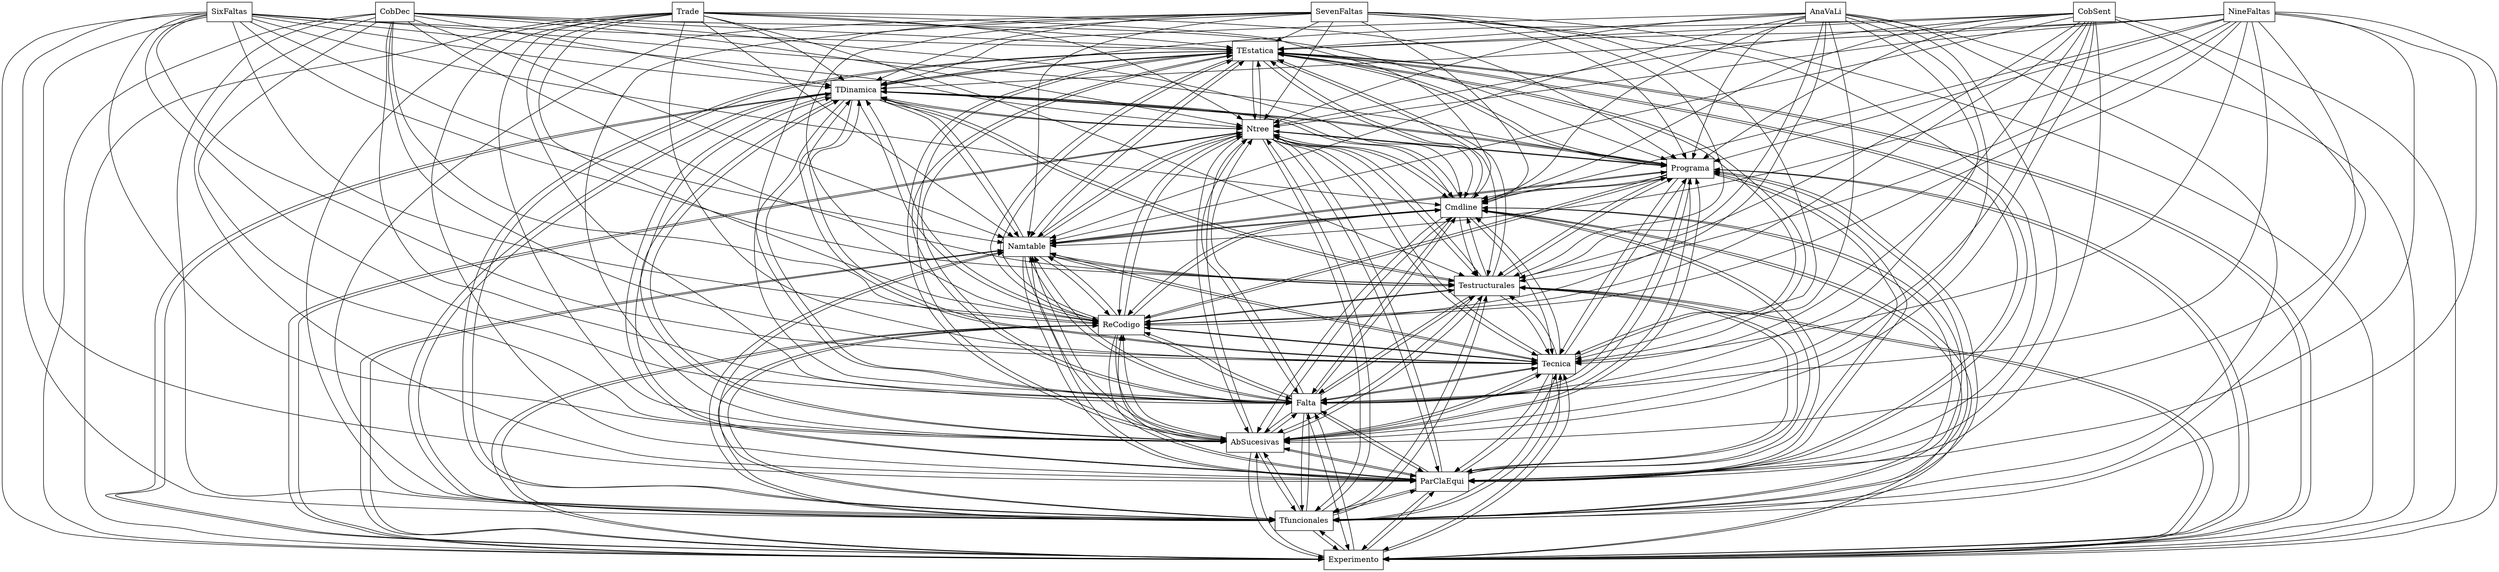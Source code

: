 digraph{
graph [rankdir=TB];
node [shape=box];
edge [arrowhead=normal];
0[label="TEstatica",]
1[label="CobDec",]
2[label="TDinamica",]
3[label="Experimento",]
4[label="Trade",]
5[label="Tfuncionales",]
6[label="SixFaltas",]
7[label="ParClaEqui",]
8[label="NineFaltas",]
9[label="AbSucesivas",]
10[label="Falta",]
11[label="Tecnica",]
12[label="SevenFaltas",]
13[label="AnaVaLi",]
14[label="ReCodigo",]
15[label="CobSent",]
16[label="Testructurales",]
17[label="Namtable",]
18[label="Cmdline",]
19[label="Programa",]
20[label="Ntree",]
0->2[label="",]
0->3[label="",]
0->5[label="",]
0->7[label="",]
0->9[label="",]
0->10[label="",]
0->11[label="",]
0->14[label="",]
0->16[label="",]
0->17[label="",]
0->18[label="",]
0->19[label="",]
0->20[label="",]
1->0[label="",]
1->2[label="",]
1->3[label="",]
1->5[label="",]
1->7[label="",]
1->9[label="",]
1->10[label="",]
1->11[label="",]
1->14[label="",]
1->16[label="",]
1->17[label="",]
1->18[label="",]
1->19[label="",]
1->20[label="",]
2->0[label="",]
2->3[label="",]
2->5[label="",]
2->7[label="",]
2->9[label="",]
2->10[label="",]
2->11[label="",]
2->14[label="",]
2->16[label="",]
2->17[label="",]
2->18[label="",]
2->19[label="",]
2->20[label="",]
3->0[label="",]
3->2[label="",]
3->5[label="",]
3->7[label="",]
3->9[label="",]
3->10[label="",]
3->11[label="",]
3->14[label="",]
3->16[label="",]
3->17[label="",]
3->18[label="",]
3->19[label="",]
3->20[label="",]
4->0[label="",]
4->2[label="",]
4->3[label="",]
4->5[label="",]
4->7[label="",]
4->9[label="",]
4->10[label="",]
4->11[label="",]
4->14[label="",]
4->16[label="",]
4->17[label="",]
4->18[label="",]
4->19[label="",]
4->20[label="",]
5->0[label="",]
5->2[label="",]
5->3[label="",]
5->7[label="",]
5->9[label="",]
5->10[label="",]
5->11[label="",]
5->14[label="",]
5->16[label="",]
5->17[label="",]
5->18[label="",]
5->19[label="",]
5->20[label="",]
6->0[label="",]
6->2[label="",]
6->3[label="",]
6->5[label="",]
6->7[label="",]
6->9[label="",]
6->10[label="",]
6->11[label="",]
6->14[label="",]
6->16[label="",]
6->17[label="",]
6->18[label="",]
6->19[label="",]
6->20[label="",]
7->0[label="",]
7->2[label="",]
7->3[label="",]
7->5[label="",]
7->9[label="",]
7->10[label="",]
7->11[label="",]
7->14[label="",]
7->16[label="",]
7->17[label="",]
7->18[label="",]
7->19[label="",]
7->20[label="",]
8->0[label="",]
8->2[label="",]
8->3[label="",]
8->5[label="",]
8->7[label="",]
8->9[label="",]
8->10[label="",]
8->11[label="",]
8->14[label="",]
8->16[label="",]
8->17[label="",]
8->18[label="",]
8->19[label="",]
8->20[label="",]
9->0[label="",]
9->2[label="",]
9->3[label="",]
9->5[label="",]
9->7[label="",]
9->10[label="",]
9->11[label="",]
9->14[label="",]
9->16[label="",]
9->17[label="",]
9->18[label="",]
9->19[label="",]
9->20[label="",]
10->0[label="",]
10->2[label="",]
10->3[label="",]
10->5[label="",]
10->7[label="",]
10->9[label="",]
10->11[label="",]
10->14[label="",]
10->16[label="",]
10->17[label="",]
10->18[label="",]
10->19[label="",]
10->20[label="",]
11->0[label="",]
11->2[label="",]
11->3[label="",]
11->5[label="",]
11->7[label="",]
11->9[label="",]
11->10[label="",]
11->14[label="",]
11->16[label="",]
11->17[label="",]
11->18[label="",]
11->19[label="",]
11->20[label="",]
12->0[label="",]
12->2[label="",]
12->3[label="",]
12->5[label="",]
12->7[label="",]
12->9[label="",]
12->10[label="",]
12->11[label="",]
12->14[label="",]
12->16[label="",]
12->17[label="",]
12->18[label="",]
12->19[label="",]
12->20[label="",]
13->0[label="",]
13->2[label="",]
13->3[label="",]
13->5[label="",]
13->7[label="",]
13->9[label="",]
13->10[label="",]
13->11[label="",]
13->14[label="",]
13->16[label="",]
13->17[label="",]
13->18[label="",]
13->19[label="",]
13->20[label="",]
14->0[label="",]
14->2[label="",]
14->3[label="",]
14->5[label="",]
14->7[label="",]
14->9[label="",]
14->10[label="",]
14->11[label="",]
14->16[label="",]
14->17[label="",]
14->18[label="",]
14->19[label="",]
14->20[label="",]
15->0[label="",]
15->2[label="",]
15->3[label="",]
15->5[label="",]
15->7[label="",]
15->9[label="",]
15->10[label="",]
15->11[label="",]
15->14[label="",]
15->16[label="",]
15->17[label="",]
15->18[label="",]
15->19[label="",]
15->20[label="",]
16->0[label="",]
16->2[label="",]
16->3[label="",]
16->5[label="",]
16->7[label="",]
16->9[label="",]
16->10[label="",]
16->11[label="",]
16->14[label="",]
16->17[label="",]
16->18[label="",]
16->19[label="",]
16->20[label="",]
17->0[label="",]
17->2[label="",]
17->3[label="",]
17->5[label="",]
17->7[label="",]
17->9[label="",]
17->10[label="",]
17->11[label="",]
17->14[label="",]
17->16[label="",]
17->18[label="",]
17->19[label="",]
17->20[label="",]
18->0[label="",]
18->2[label="",]
18->3[label="",]
18->5[label="",]
18->7[label="",]
18->9[label="",]
18->10[label="",]
18->11[label="",]
18->14[label="",]
18->16[label="",]
18->17[label="",]
18->19[label="",]
18->20[label="",]
19->0[label="",]
19->2[label="",]
19->3[label="",]
19->5[label="",]
19->7[label="",]
19->9[label="",]
19->10[label="",]
19->11[label="",]
19->14[label="",]
19->16[label="",]
19->17[label="",]
19->18[label="",]
19->20[label="",]
20->0[label="",]
20->2[label="",]
20->3[label="",]
20->5[label="",]
20->7[label="",]
20->9[label="",]
20->10[label="",]
20->11[label="",]
20->14[label="",]
20->16[label="",]
20->17[label="",]
20->18[label="",]
20->19[label="",]
}
